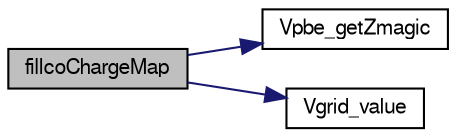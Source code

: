 digraph "fillcoChargeMap"
{
  edge [fontname="FreeSans",fontsize="10",labelfontname="FreeSans",labelfontsize="10"];
  node [fontname="FreeSans",fontsize="10",shape=record];
  rankdir="LR";
  Node1 [label="fillcoChargeMap",height=0.2,width=0.4,color="black", fillcolor="grey75", style="filled" fontcolor="black"];
  Node1 -> Node2 [color="midnightblue",fontsize="10",style="solid",fontname="FreeSans"];
  Node2 [label="Vpbe_getZmagic",height=0.2,width=0.4,color="black", fillcolor="white", style="filled",URL="$group___vpbe.html#ga7fb9c15c98345dccc07853fec763de4e",tooltip="Get charge scaling factor."];
  Node1 -> Node3 [color="midnightblue",fontsize="10",style="solid",fontname="FreeSans"];
  Node3 [label="Vgrid_value",height=0.2,width=0.4,color="black", fillcolor="white", style="filled",URL="$group___vgrid.html#gae96a803dbd3016673affbc3d10310150",tooltip="Get potential value (from mesh or approximation) at a point."];
}
